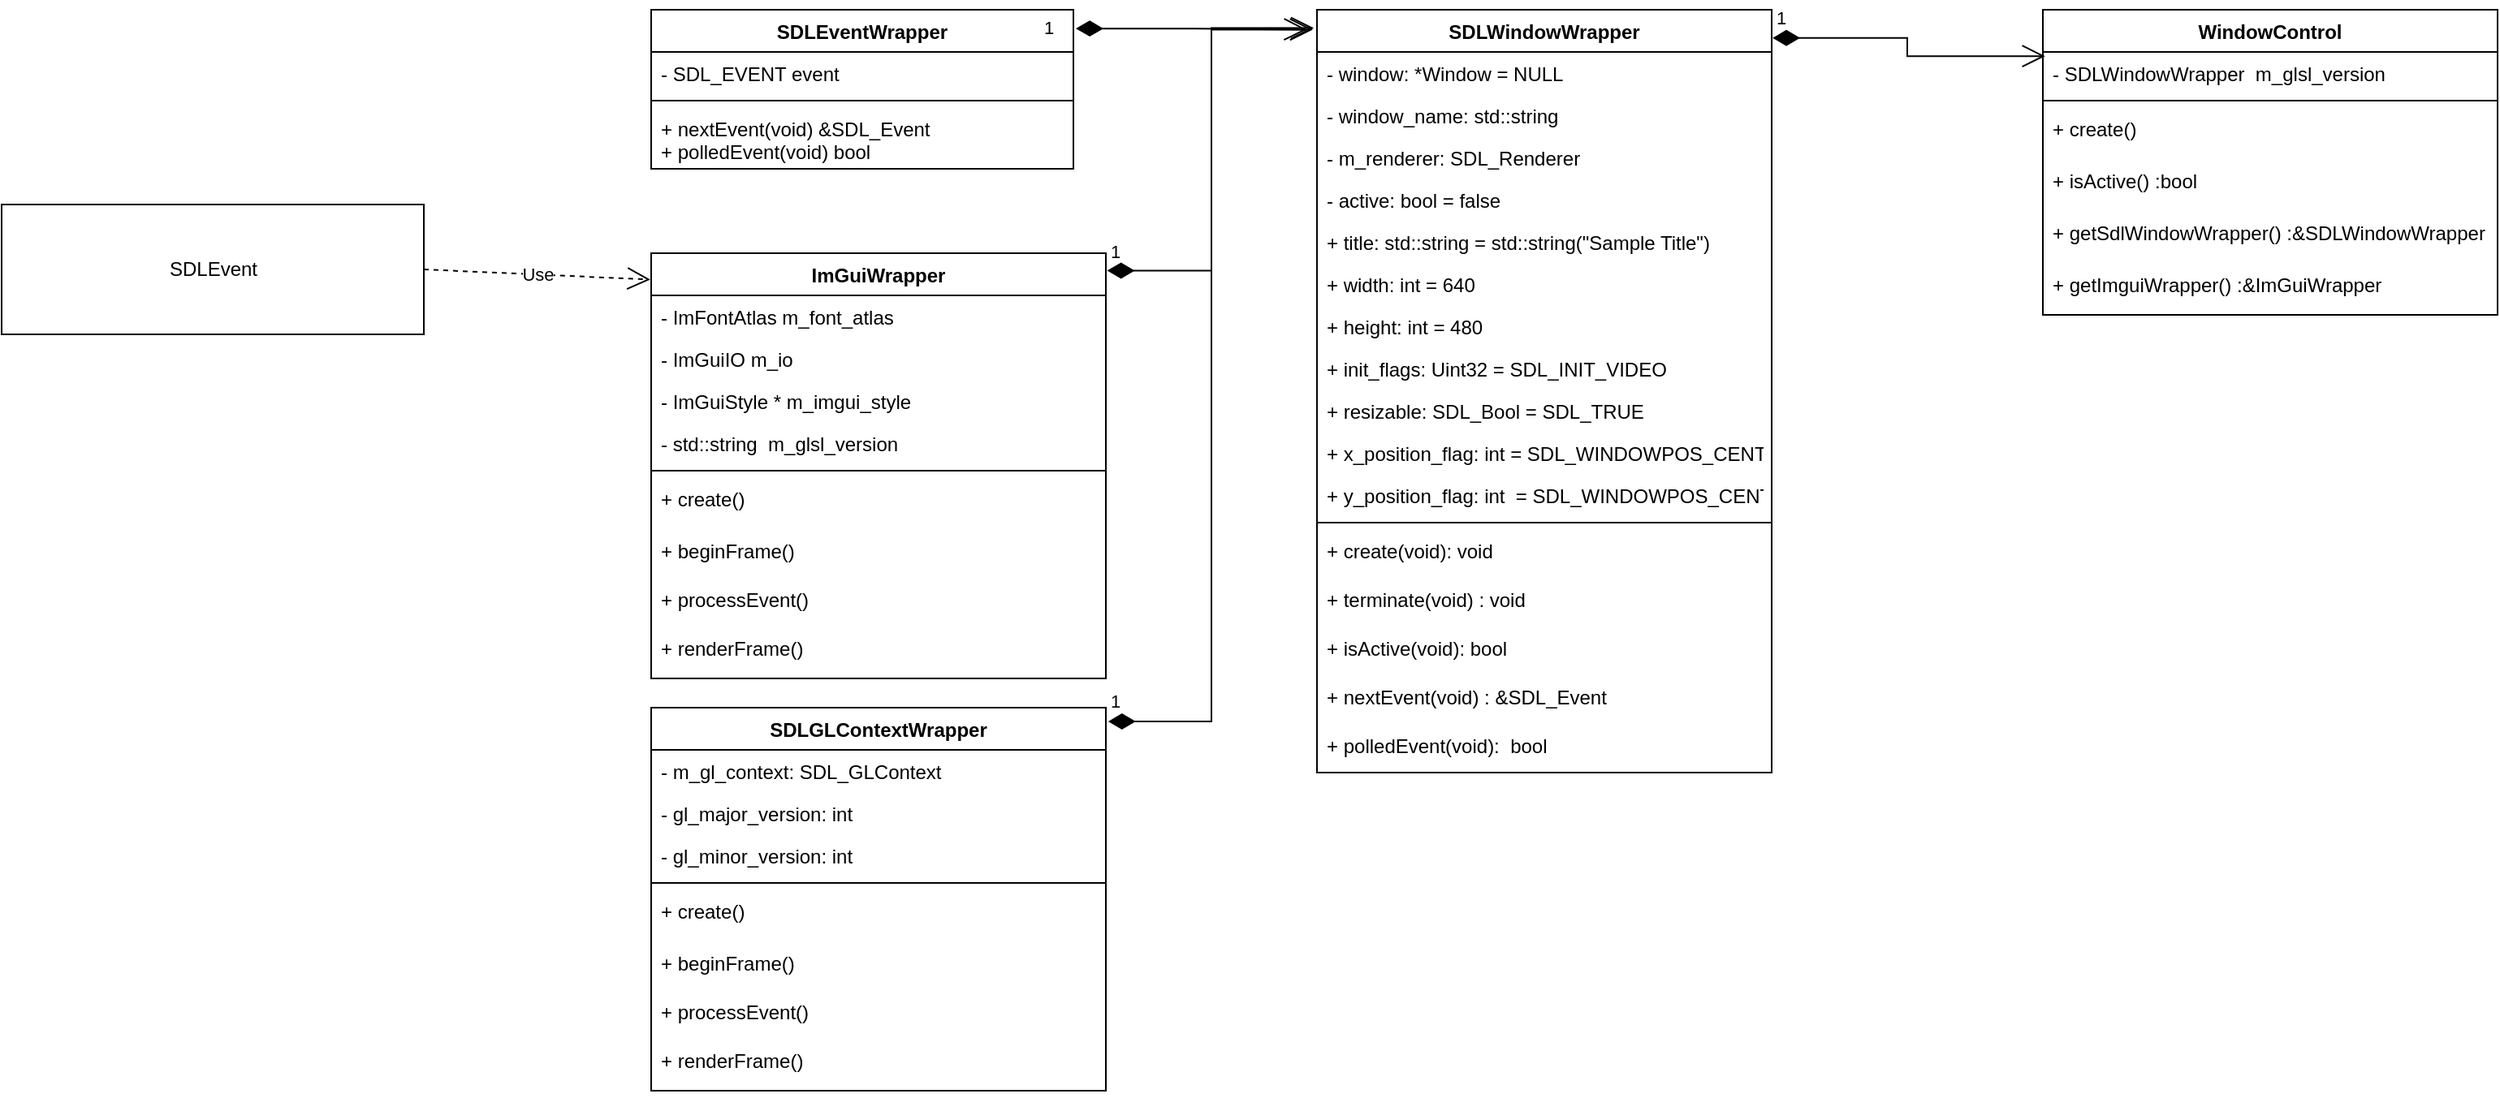 <mxfile version="19.0.3" type="device" pages="4"><diagram id="C5RBs43oDa-KdzZeNtuy" name="Class Diagram"><mxGraphModel dx="1475" dy="1297" grid="1" gridSize="10" guides="1" tooltips="1" connect="1" arrows="1" fold="1" page="1" pageScale="1" pageWidth="827" pageHeight="1169" math="0" shadow="0"><root><mxCell id="WIyWlLk6GJQsqaUBKTNV-0"/><mxCell id="WIyWlLk6GJQsqaUBKTNV-1" parent="WIyWlLk6GJQsqaUBKTNV-0"/><mxCell id="edmjIT74_DLFkPRb4Q4E-1" value="SDLWindowWrapper" style="swimlane;fontStyle=1;align=center;verticalAlign=top;childLayout=stackLayout;horizontal=1;startSize=26;horizontalStack=0;resizeParent=1;resizeParentMax=0;resizeLast=0;collapsible=1;marginBottom=0;" parent="WIyWlLk6GJQsqaUBKTNV-1" vertex="1"><mxGeometry x="100" y="100" width="280" height="470" as="geometry"/></mxCell><mxCell id="edmjIT74_DLFkPRb4Q4E-2" value="- window: *Window = NULL" style="text;strokeColor=none;fillColor=none;align=left;verticalAlign=top;spacingLeft=4;spacingRight=4;overflow=hidden;rotatable=0;points=[[0,0.5],[1,0.5]];portConstraint=eastwest;" parent="edmjIT74_DLFkPRb4Q4E-1" vertex="1"><mxGeometry y="26" width="280" height="26" as="geometry"/></mxCell><mxCell id="ybVhNU4MIN38F-dM3209-47" value="- window_name: std::string" style="text;strokeColor=none;fillColor=none;align=left;verticalAlign=top;spacingLeft=4;spacingRight=4;overflow=hidden;rotatable=0;points=[[0,0.5],[1,0.5]];portConstraint=eastwest;" parent="edmjIT74_DLFkPRb4Q4E-1" vertex="1"><mxGeometry y="52" width="280" height="26" as="geometry"/></mxCell><mxCell id="ybVhNU4MIN38F-dM3209-21" value="- m_renderer: SDL_Renderer" style="text;strokeColor=none;fillColor=none;align=left;verticalAlign=top;spacingLeft=4;spacingRight=4;overflow=hidden;rotatable=0;points=[[0,0.5],[1,0.5]];portConstraint=eastwest;" parent="edmjIT74_DLFkPRb4Q4E-1" vertex="1"><mxGeometry y="78" width="280" height="26" as="geometry"/></mxCell><mxCell id="Bi_TGOVg2klm4Qu9IUka-0" value="- active: bool = false" style="text;strokeColor=none;fillColor=none;align=left;verticalAlign=top;spacingLeft=4;spacingRight=4;overflow=hidden;rotatable=0;points=[[0,0.5],[1,0.5]];portConstraint=eastwest;" parent="edmjIT74_DLFkPRb4Q4E-1" vertex="1"><mxGeometry y="104" width="280" height="26" as="geometry"/></mxCell><mxCell id="edmjIT74_DLFkPRb4Q4E-10" value="+ title: std::string = std::string(&quot;Sample Title&quot;)" style="text;strokeColor=none;fillColor=none;align=left;verticalAlign=top;spacingLeft=4;spacingRight=4;overflow=hidden;rotatable=0;points=[[0,0.5],[1,0.5]];portConstraint=eastwest;" parent="edmjIT74_DLFkPRb4Q4E-1" vertex="1"><mxGeometry y="130" width="280" height="26" as="geometry"/></mxCell><mxCell id="edmjIT74_DLFkPRb4Q4E-7" value="+ width: int = 640" style="text;strokeColor=none;fillColor=none;align=left;verticalAlign=top;spacingLeft=4;spacingRight=4;overflow=hidden;rotatable=0;points=[[0,0.5],[1,0.5]];portConstraint=eastwest;" parent="edmjIT74_DLFkPRb4Q4E-1" vertex="1"><mxGeometry y="156" width="280" height="26" as="geometry"/></mxCell><mxCell id="edmjIT74_DLFkPRb4Q4E-8" value="+ height: int = 480" style="text;strokeColor=none;fillColor=none;align=left;verticalAlign=top;spacingLeft=4;spacingRight=4;overflow=hidden;rotatable=0;points=[[0,0.5],[1,0.5]];portConstraint=eastwest;" parent="edmjIT74_DLFkPRb4Q4E-1" vertex="1"><mxGeometry y="182" width="280" height="26" as="geometry"/></mxCell><mxCell id="edmjIT74_DLFkPRb4Q4E-12" value="+ init_flags: Uint32 = SDL_INIT_VIDEO " style="text;strokeColor=none;fillColor=none;align=left;verticalAlign=top;spacingLeft=4;spacingRight=4;overflow=hidden;rotatable=0;points=[[0,0.5],[1,0.5]];portConstraint=eastwest;" parent="edmjIT74_DLFkPRb4Q4E-1" vertex="1"><mxGeometry y="208" width="280" height="26" as="geometry"/></mxCell><mxCell id="edmjIT74_DLFkPRb4Q4E-11" value="+ resizable: SDL_Bool = SDL_TRUE" style="text;strokeColor=none;fillColor=none;align=left;verticalAlign=top;spacingLeft=4;spacingRight=4;overflow=hidden;rotatable=0;points=[[0,0.5],[1,0.5]];portConstraint=eastwest;" parent="edmjIT74_DLFkPRb4Q4E-1" vertex="1"><mxGeometry y="234" width="280" height="26" as="geometry"/></mxCell><mxCell id="edmjIT74_DLFkPRb4Q4E-13" value="+ x_position_flag: int = SDL_WINDOWPOS_CENTERED" style="text;strokeColor=none;fillColor=none;align=left;verticalAlign=top;spacingLeft=4;spacingRight=4;overflow=hidden;rotatable=0;points=[[0,0.5],[1,0.5]];portConstraint=eastwest;" parent="edmjIT74_DLFkPRb4Q4E-1" vertex="1"><mxGeometry y="260" width="280" height="26" as="geometry"/></mxCell><mxCell id="edmjIT74_DLFkPRb4Q4E-14" value="+ y_position_flag: int  = SDL_WINDOWPOS_CENTERED" style="text;strokeColor=none;fillColor=none;align=left;verticalAlign=top;spacingLeft=4;spacingRight=4;overflow=hidden;rotatable=0;points=[[0,0.5],[1,0.5]];portConstraint=eastwest;" parent="edmjIT74_DLFkPRb4Q4E-1" vertex="1"><mxGeometry y="286" width="280" height="26" as="geometry"/></mxCell><mxCell id="edmjIT74_DLFkPRb4Q4E-3" value="" style="line;strokeWidth=1;fillColor=none;align=left;verticalAlign=middle;spacingTop=-1;spacingLeft=3;spacingRight=3;rotatable=0;labelPosition=right;points=[];portConstraint=eastwest;" parent="edmjIT74_DLFkPRb4Q4E-1" vertex="1"><mxGeometry y="312" width="280" height="8" as="geometry"/></mxCell><mxCell id="edmjIT74_DLFkPRb4Q4E-4" value="+ create(void): void&#10;" style="text;strokeColor=none;fillColor=none;align=left;verticalAlign=top;spacingLeft=4;spacingRight=4;overflow=hidden;rotatable=0;points=[[0,0.5],[1,0.5]];portConstraint=eastwest;" parent="edmjIT74_DLFkPRb4Q4E-1" vertex="1"><mxGeometry y="320" width="280" height="30" as="geometry"/></mxCell><mxCell id="ybVhNU4MIN38F-dM3209-28" value="+ terminate(void) : void&#10;" style="text;strokeColor=none;fillColor=none;align=left;verticalAlign=top;spacingLeft=4;spacingRight=4;overflow=hidden;rotatable=0;points=[[0,0.5],[1,0.5]];portConstraint=eastwest;" parent="edmjIT74_DLFkPRb4Q4E-1" vertex="1"><mxGeometry y="350" width="280" height="30" as="geometry"/></mxCell><mxCell id="ybVhNU4MIN38F-dM3209-29" value="+ isActive(void): bool&#10;" style="text;strokeColor=none;fillColor=none;align=left;verticalAlign=top;spacingLeft=4;spacingRight=4;overflow=hidden;rotatable=0;points=[[0,0.5],[1,0.5]];portConstraint=eastwest;" parent="edmjIT74_DLFkPRb4Q4E-1" vertex="1"><mxGeometry y="380" width="280" height="30" as="geometry"/></mxCell><mxCell id="ybVhNU4MIN38F-dM3209-30" value="+ nextEvent(void) : &amp;SDL_Event&#10;" style="text;strokeColor=none;fillColor=none;align=left;verticalAlign=top;spacingLeft=4;spacingRight=4;overflow=hidden;rotatable=0;points=[[0,0.5],[1,0.5]];portConstraint=eastwest;" parent="edmjIT74_DLFkPRb4Q4E-1" vertex="1"><mxGeometry y="410" width="280" height="30" as="geometry"/></mxCell><mxCell id="ybVhNU4MIN38F-dM3209-31" value="+ polledEvent(void):  bool&#10;" style="text;strokeColor=none;fillColor=none;align=left;verticalAlign=top;spacingLeft=4;spacingRight=4;overflow=hidden;rotatable=0;points=[[0,0.5],[1,0.5]];portConstraint=eastwest;" parent="edmjIT74_DLFkPRb4Q4E-1" vertex="1"><mxGeometry y="440" width="280" height="30" as="geometry"/></mxCell><mxCell id="Bi_TGOVg2klm4Qu9IUka-2" value="SDLEventWrapper" style="swimlane;fontStyle=1;align=center;verticalAlign=top;childLayout=stackLayout;horizontal=1;startSize=26;horizontalStack=0;resizeParent=1;resizeParentMax=0;resizeLast=0;collapsible=1;marginBottom=0;" parent="WIyWlLk6GJQsqaUBKTNV-1" vertex="1"><mxGeometry x="-310" y="100" width="260" height="98" as="geometry"/></mxCell><mxCell id="Bi_TGOVg2klm4Qu9IUka-7" value="- SDL_EVENT event" style="text;strokeColor=none;fillColor=none;align=left;verticalAlign=top;spacingLeft=4;spacingRight=4;overflow=hidden;rotatable=0;points=[[0,0.5],[1,0.5]];portConstraint=eastwest;" parent="Bi_TGOVg2klm4Qu9IUka-2" vertex="1"><mxGeometry y="26" width="260" height="26" as="geometry"/></mxCell><mxCell id="Bi_TGOVg2klm4Qu9IUka-12" value="" style="line;strokeWidth=1;fillColor=none;align=left;verticalAlign=middle;spacingTop=-1;spacingLeft=3;spacingRight=3;rotatable=0;labelPosition=right;points=[];portConstraint=eastwest;" parent="Bi_TGOVg2klm4Qu9IUka-2" vertex="1"><mxGeometry y="52" width="260" height="8" as="geometry"/></mxCell><mxCell id="Bi_TGOVg2klm4Qu9IUka-13" value="+ nextEvent(void) &amp;SDL_Event&#10;+ polledEvent(void) bool" style="text;strokeColor=none;fillColor=none;align=left;verticalAlign=top;spacingLeft=4;spacingRight=4;overflow=hidden;rotatable=0;points=[[0,0.5],[1,0.5]];portConstraint=eastwest;" parent="Bi_TGOVg2klm4Qu9IUka-2" vertex="1"><mxGeometry y="60" width="260" height="38" as="geometry"/></mxCell><mxCell id="ybVhNU4MIN38F-dM3209-6" value="ImGuiWrapper" style="swimlane;fontStyle=1;align=center;verticalAlign=top;childLayout=stackLayout;horizontal=1;startSize=26;horizontalStack=0;resizeParent=1;resizeParentMax=0;resizeLast=0;collapsible=1;marginBottom=0;" parent="WIyWlLk6GJQsqaUBKTNV-1" vertex="1"><mxGeometry x="-310" y="250" width="280" height="262" as="geometry"><mxRectangle x="567" y="280" width="110" height="26" as="alternateBounds"/></mxGeometry></mxCell><mxCell id="ybVhNU4MIN38F-dM3209-7" value="- ImFontAtlas m_font_atlas" style="text;strokeColor=none;fillColor=none;align=left;verticalAlign=top;spacingLeft=4;spacingRight=4;overflow=hidden;rotatable=0;points=[[0,0.5],[1,0.5]];portConstraint=eastwest;" parent="ybVhNU4MIN38F-dM3209-6" vertex="1"><mxGeometry y="26" width="280" height="26" as="geometry"/></mxCell><mxCell id="ybVhNU4MIN38F-dM3209-17" value="- ImGuiIO m_io" style="text;strokeColor=none;fillColor=none;align=left;verticalAlign=top;spacingLeft=4;spacingRight=4;overflow=hidden;rotatable=0;points=[[0,0.5],[1,0.5]];portConstraint=eastwest;" parent="ybVhNU4MIN38F-dM3209-6" vertex="1"><mxGeometry y="52" width="280" height="26" as="geometry"/></mxCell><mxCell id="ybVhNU4MIN38F-dM3209-18" value="- ImGuiStyle * m_imgui_style" style="text;strokeColor=none;fillColor=none;align=left;verticalAlign=top;spacingLeft=4;spacingRight=4;overflow=hidden;rotatable=0;points=[[0,0.5],[1,0.5]];portConstraint=eastwest;" parent="ybVhNU4MIN38F-dM3209-6" vertex="1"><mxGeometry y="78" width="280" height="26" as="geometry"/></mxCell><mxCell id="ybVhNU4MIN38F-dM3209-19" value="- std::string  m_glsl_version" style="text;strokeColor=none;fillColor=none;align=left;verticalAlign=top;spacingLeft=4;spacingRight=4;overflow=hidden;rotatable=0;points=[[0,0.5],[1,0.5]];portConstraint=eastwest;" parent="ybVhNU4MIN38F-dM3209-6" vertex="1"><mxGeometry y="104" width="280" height="26" as="geometry"/></mxCell><mxCell id="ybVhNU4MIN38F-dM3209-8" value="" style="line;strokeWidth=1;fillColor=none;align=left;verticalAlign=middle;spacingTop=-1;spacingLeft=3;spacingRight=3;rotatable=0;labelPosition=right;points=[];portConstraint=eastwest;" parent="ybVhNU4MIN38F-dM3209-6" vertex="1"><mxGeometry y="130" width="280" height="8" as="geometry"/></mxCell><mxCell id="ybVhNU4MIN38F-dM3209-9" value="+ create()" style="text;strokeColor=none;fillColor=none;align=left;verticalAlign=top;spacingLeft=4;spacingRight=4;overflow=hidden;rotatable=0;points=[[0,0.5],[1,0.5]];portConstraint=eastwest;" parent="ybVhNU4MIN38F-dM3209-6" vertex="1"><mxGeometry y="138" width="280" height="32" as="geometry"/></mxCell><mxCell id="ybVhNU4MIN38F-dM3209-26" value="+ beginFrame()" style="text;strokeColor=none;fillColor=none;align=left;verticalAlign=top;spacingLeft=4;spacingRight=4;overflow=hidden;rotatable=0;points=[[0,0.5],[1,0.5]];portConstraint=eastwest;" parent="ybVhNU4MIN38F-dM3209-6" vertex="1"><mxGeometry y="170" width="280" height="30" as="geometry"/></mxCell><mxCell id="ybVhNU4MIN38F-dM3209-33" value="+ processEvent()" style="text;strokeColor=none;fillColor=none;align=left;verticalAlign=top;spacingLeft=4;spacingRight=4;overflow=hidden;rotatable=0;points=[[0,0.5],[1,0.5]];portConstraint=eastwest;" parent="ybVhNU4MIN38F-dM3209-6" vertex="1"><mxGeometry y="200" width="280" height="30" as="geometry"/></mxCell><mxCell id="ybVhNU4MIN38F-dM3209-27" value="+ renderFrame()" style="text;strokeColor=none;fillColor=none;align=left;verticalAlign=top;spacingLeft=4;spacingRight=4;overflow=hidden;rotatable=0;points=[[0,0.5],[1,0.5]];portConstraint=eastwest;" parent="ybVhNU4MIN38F-dM3209-6" vertex="1"><mxGeometry y="230" width="280" height="32" as="geometry"/></mxCell><mxCell id="ybVhNU4MIN38F-dM3209-13" value="1" style="endArrow=open;html=1;endSize=12;startArrow=diamondThin;startSize=14;startFill=1;edgeStyle=orthogonalEdgeStyle;align=left;verticalAlign=bottom;rounded=0;entryX=-0.022;entryY=0.026;entryDx=0;entryDy=0;entryPerimeter=0;exitX=1.006;exitY=0.118;exitDx=0;exitDy=0;exitPerimeter=0;" parent="WIyWlLk6GJQsqaUBKTNV-1" source="Bi_TGOVg2klm4Qu9IUka-2" target="edmjIT74_DLFkPRb4Q4E-1" edge="1"><mxGeometry x="-1" y="-23" relative="1" as="geometry"><mxPoint x="-30" y="170" as="sourcePoint"/><mxPoint x="350" y="112" as="targetPoint"/><mxPoint x="-22" y="-15" as="offset"/></mxGeometry></mxCell><mxCell id="ybVhNU4MIN38F-dM3209-35" value="SDLGLContextWrapper" style="swimlane;fontStyle=1;align=center;verticalAlign=top;childLayout=stackLayout;horizontal=1;startSize=26;horizontalStack=0;resizeParent=1;resizeParentMax=0;resizeLast=0;collapsible=1;marginBottom=0;" parent="WIyWlLk6GJQsqaUBKTNV-1" vertex="1"><mxGeometry x="-310" y="530" width="280" height="236" as="geometry"><mxRectangle x="567" y="280" width="110" height="26" as="alternateBounds"/></mxGeometry></mxCell><mxCell id="ybVhNU4MIN38F-dM3209-20" value="- m_gl_context: SDL_GLContext" style="text;strokeColor=none;fillColor=none;align=left;verticalAlign=top;spacingLeft=4;spacingRight=4;overflow=hidden;rotatable=0;points=[[0,0.5],[1,0.5]];portConstraint=eastwest;" parent="ybVhNU4MIN38F-dM3209-35" vertex="1"><mxGeometry y="26" width="280" height="26" as="geometry"/></mxCell><mxCell id="ybVhNU4MIN38F-dM3209-36" value="- gl_major_version: int" style="text;strokeColor=none;fillColor=none;align=left;verticalAlign=top;spacingLeft=4;spacingRight=4;overflow=hidden;rotatable=0;points=[[0,0.5],[1,0.5]];portConstraint=eastwest;" parent="ybVhNU4MIN38F-dM3209-35" vertex="1"><mxGeometry y="52" width="280" height="26" as="geometry"/></mxCell><mxCell id="ybVhNU4MIN38F-dM3209-45" value="- gl_minor_version: int" style="text;strokeColor=none;fillColor=none;align=left;verticalAlign=top;spacingLeft=4;spacingRight=4;overflow=hidden;rotatable=0;points=[[0,0.5],[1,0.5]];portConstraint=eastwest;" parent="ybVhNU4MIN38F-dM3209-35" vertex="1"><mxGeometry y="78" width="280" height="26" as="geometry"/></mxCell><mxCell id="ybVhNU4MIN38F-dM3209-40" value="" style="line;strokeWidth=1;fillColor=none;align=left;verticalAlign=middle;spacingTop=-1;spacingLeft=3;spacingRight=3;rotatable=0;labelPosition=right;points=[];portConstraint=eastwest;" parent="ybVhNU4MIN38F-dM3209-35" vertex="1"><mxGeometry y="104" width="280" height="8" as="geometry"/></mxCell><mxCell id="ybVhNU4MIN38F-dM3209-41" value="+ create()" style="text;strokeColor=none;fillColor=none;align=left;verticalAlign=top;spacingLeft=4;spacingRight=4;overflow=hidden;rotatable=0;points=[[0,0.5],[1,0.5]];portConstraint=eastwest;" parent="ybVhNU4MIN38F-dM3209-35" vertex="1"><mxGeometry y="112" width="280" height="32" as="geometry"/></mxCell><mxCell id="ybVhNU4MIN38F-dM3209-42" value="+ beginFrame()" style="text;strokeColor=none;fillColor=none;align=left;verticalAlign=top;spacingLeft=4;spacingRight=4;overflow=hidden;rotatable=0;points=[[0,0.5],[1,0.5]];portConstraint=eastwest;" parent="ybVhNU4MIN38F-dM3209-35" vertex="1"><mxGeometry y="144" width="280" height="30" as="geometry"/></mxCell><mxCell id="ybVhNU4MIN38F-dM3209-43" value="+ processEvent()" style="text;strokeColor=none;fillColor=none;align=left;verticalAlign=top;spacingLeft=4;spacingRight=4;overflow=hidden;rotatable=0;points=[[0,0.5],[1,0.5]];portConstraint=eastwest;" parent="ybVhNU4MIN38F-dM3209-35" vertex="1"><mxGeometry y="174" width="280" height="30" as="geometry"/></mxCell><mxCell id="ybVhNU4MIN38F-dM3209-44" value="+ renderFrame()" style="text;strokeColor=none;fillColor=none;align=left;verticalAlign=top;spacingLeft=4;spacingRight=4;overflow=hidden;rotatable=0;points=[[0,0.5],[1,0.5]];portConstraint=eastwest;" parent="ybVhNU4MIN38F-dM3209-35" vertex="1"><mxGeometry y="204" width="280" height="32" as="geometry"/></mxCell><mxCell id="ybVhNU4MIN38F-dM3209-48" value="Use" style="endArrow=open;endSize=12;dashed=1;html=1;rounded=0;exitX=1;exitY=0.5;exitDx=0;exitDy=0;entryX=-0.002;entryY=0.062;entryDx=0;entryDy=0;entryPerimeter=0;" parent="WIyWlLk6GJQsqaUBKTNV-1" source="os6efDtrfSsGZjxLiD1--2" target="ybVhNU4MIN38F-dM3209-6" edge="1"><mxGeometry width="160" relative="1" as="geometry"><mxPoint x="30" y="420" as="sourcePoint"/><mxPoint x="190" y="420" as="targetPoint"/><Array as="points"/></mxGeometry></mxCell><mxCell id="ybVhNU4MIN38F-dM3209-49" value="WindowControl" style="swimlane;fontStyle=1;align=center;verticalAlign=top;childLayout=stackLayout;horizontal=1;startSize=26;horizontalStack=0;resizeParent=1;resizeParentMax=0;resizeLast=0;collapsible=1;marginBottom=0;" parent="WIyWlLk6GJQsqaUBKTNV-1" vertex="1"><mxGeometry x="547" y="100" width="280" height="188" as="geometry"><mxRectangle x="567" y="280" width="110" height="26" as="alternateBounds"/></mxGeometry></mxCell><mxCell id="ybVhNU4MIN38F-dM3209-53" value="- SDLWindowWrapper  m_glsl_version" style="text;strokeColor=none;fillColor=none;align=left;verticalAlign=top;spacingLeft=4;spacingRight=4;overflow=hidden;rotatable=0;points=[[0,0.5],[1,0.5]];portConstraint=eastwest;" parent="ybVhNU4MIN38F-dM3209-49" vertex="1"><mxGeometry y="26" width="280" height="26" as="geometry"/></mxCell><mxCell id="ybVhNU4MIN38F-dM3209-54" value="" style="line;strokeWidth=1;fillColor=none;align=left;verticalAlign=middle;spacingTop=-1;spacingLeft=3;spacingRight=3;rotatable=0;labelPosition=right;points=[];portConstraint=eastwest;" parent="ybVhNU4MIN38F-dM3209-49" vertex="1"><mxGeometry y="52" width="280" height="8" as="geometry"/></mxCell><mxCell id="ybVhNU4MIN38F-dM3209-55" value="+ create()" style="text;strokeColor=none;fillColor=none;align=left;verticalAlign=top;spacingLeft=4;spacingRight=4;overflow=hidden;rotatable=0;points=[[0,0.5],[1,0.5]];portConstraint=eastwest;" parent="ybVhNU4MIN38F-dM3209-49" vertex="1"><mxGeometry y="60" width="280" height="32" as="geometry"/></mxCell><mxCell id="ybVhNU4MIN38F-dM3209-62" value="+ isActive() :bool" style="text;strokeColor=none;fillColor=none;align=left;verticalAlign=top;spacingLeft=4;spacingRight=4;overflow=hidden;rotatable=0;points=[[0,0.5],[1,0.5]];portConstraint=eastwest;" parent="ybVhNU4MIN38F-dM3209-49" vertex="1"><mxGeometry y="92" width="280" height="32" as="geometry"/></mxCell><mxCell id="os6efDtrfSsGZjxLiD1--0" value="+ getSdlWindowWrapper() :&amp;SDLWindowWrapper" style="text;strokeColor=none;fillColor=none;align=left;verticalAlign=top;spacingLeft=4;spacingRight=4;overflow=hidden;rotatable=0;points=[[0,0.5],[1,0.5]];portConstraint=eastwest;" vertex="1" parent="ybVhNU4MIN38F-dM3209-49"><mxGeometry y="124" width="280" height="32" as="geometry"/></mxCell><mxCell id="os6efDtrfSsGZjxLiD1--1" value="+ getImguiWrapper() :&amp;ImGuiWrapper" style="text;strokeColor=none;fillColor=none;align=left;verticalAlign=top;spacingLeft=4;spacingRight=4;overflow=hidden;rotatable=0;points=[[0,0.5],[1,0.5]];portConstraint=eastwest;" vertex="1" parent="ybVhNU4MIN38F-dM3209-49"><mxGeometry y="156" width="280" height="32" as="geometry"/></mxCell><mxCell id="ybVhNU4MIN38F-dM3209-59" value="1" style="endArrow=open;html=1;endSize=12;startArrow=diamondThin;startSize=14;startFill=1;edgeStyle=orthogonalEdgeStyle;align=left;verticalAlign=bottom;rounded=0;entryX=0.005;entryY=0.152;entryDx=0;entryDy=0;entryPerimeter=0;exitX=1.002;exitY=0.037;exitDx=0;exitDy=0;exitPerimeter=0;" parent="WIyWlLk6GJQsqaUBKTNV-1" source="edmjIT74_DLFkPRb4Q4E-1" target="ybVhNU4MIN38F-dM3209-49" edge="1"><mxGeometry x="-1" y="3" relative="1" as="geometry"><mxPoint x="414" y="270" as="sourcePoint"/><mxPoint x="574" y="270" as="targetPoint"/></mxGeometry></mxCell><mxCell id="ybVhNU4MIN38F-dM3209-60" value="1" style="endArrow=open;html=1;endSize=12;startArrow=diamondThin;startSize=14;startFill=1;edgeStyle=orthogonalEdgeStyle;align=left;verticalAlign=bottom;rounded=0;exitX=1.005;exitY=0.036;exitDx=0;exitDy=0;exitPerimeter=0;entryX=-0.007;entryY=0.024;entryDx=0;entryDy=0;entryPerimeter=0;" parent="WIyWlLk6GJQsqaUBKTNV-1" source="ybVhNU4MIN38F-dM3209-35" target="edmjIT74_DLFkPRb4Q4E-1" edge="1"><mxGeometry x="-1" y="3" relative="1" as="geometry"><mxPoint x="360.56" y="127.39" as="sourcePoint"/><mxPoint x="40" y="360" as="targetPoint"/></mxGeometry></mxCell><mxCell id="ybVhNU4MIN38F-dM3209-61" value="1" style="endArrow=open;html=1;endSize=12;startArrow=diamondThin;startSize=14;startFill=1;edgeStyle=orthogonalEdgeStyle;align=left;verticalAlign=bottom;rounded=0;exitX=1.003;exitY=0.041;exitDx=0;exitDy=0;exitPerimeter=0;entryX=-0.009;entryY=0.026;entryDx=0;entryDy=0;entryPerimeter=0;" parent="WIyWlLk6GJQsqaUBKTNV-1" source="ybVhNU4MIN38F-dM3209-6" target="edmjIT74_DLFkPRb4Q4E-1" edge="1"><mxGeometry x="-1" y="3" relative="1" as="geometry"><mxPoint x="420" y="770" as="sourcePoint"/><mxPoint y="170" as="targetPoint"/></mxGeometry></mxCell><mxCell id="os6efDtrfSsGZjxLiD1--2" value="SDLEvent" style="html=1;" vertex="1" parent="WIyWlLk6GJQsqaUBKTNV-1"><mxGeometry x="-710" y="220" width="260" height="80" as="geometry"/></mxCell></root></mxGraphModel></diagram><diagram id="FGhhnsJ9nqo_YBa-k0KB" name="SDLWindowSubset"><mxGraphModel dx="561" dy="2293" grid="1" gridSize="10" guides="1" tooltips="1" connect="1" arrows="1" fold="1" page="1" pageScale="1" pageWidth="827" pageHeight="1169" math="0" shadow="0"><root><mxCell id="0"/><mxCell id="1" parent="0"/><mxCell id="j98Ct5VdAszV4kOZhAed-1" value="SDLWindowWrapper" style="swimlane;fontStyle=1;align=center;verticalAlign=top;childLayout=stackLayout;horizontal=1;startSize=26;horizontalStack=0;resizeParent=1;resizeParentMax=0;resizeLast=0;collapsible=1;marginBottom=0;" parent="1" vertex="1"><mxGeometry x="430" width="280" height="526" as="geometry"/></mxCell><mxCell id="j98Ct5VdAszV4kOZhAed-2" value="- window: *Window = NULL" style="text;strokeColor=none;fillColor=none;align=left;verticalAlign=top;spacingLeft=4;spacingRight=4;overflow=hidden;rotatable=0;points=[[0,0.5],[1,0.5]];portConstraint=eastwest;" parent="j98Ct5VdAszV4kOZhAed-1" vertex="1"><mxGeometry y="26" width="280" height="26" as="geometry"/></mxCell><mxCell id="j98Ct5VdAszV4kOZhAed-3" value="- window_name: std::string" style="text;strokeColor=none;fillColor=none;align=left;verticalAlign=top;spacingLeft=4;spacingRight=4;overflow=hidden;rotatable=0;points=[[0,0.5],[1,0.5]];portConstraint=eastwest;" parent="j98Ct5VdAszV4kOZhAed-1" vertex="1"><mxGeometry y="52" width="280" height="26" as="geometry"/></mxCell><mxCell id="j98Ct5VdAszV4kOZhAed-4" value="- m_renderer: SDL_Renderer" style="text;strokeColor=none;fillColor=none;align=left;verticalAlign=top;spacingLeft=4;spacingRight=4;overflow=hidden;rotatable=0;points=[[0,0.5],[1,0.5]];portConstraint=eastwest;" parent="j98Ct5VdAszV4kOZhAed-1" vertex="1"><mxGeometry y="78" width="280" height="26" as="geometry"/></mxCell><mxCell id="j98Ct5VdAszV4kOZhAed-5" value="- active: bool = false" style="text;strokeColor=none;fillColor=none;align=left;verticalAlign=top;spacingLeft=4;spacingRight=4;overflow=hidden;rotatable=0;points=[[0,0.5],[1,0.5]];portConstraint=eastwest;" parent="j98Ct5VdAszV4kOZhAed-1" vertex="1"><mxGeometry y="104" width="280" height="26" as="geometry"/></mxCell><mxCell id="j98Ct5VdAszV4kOZhAed-6" value="+ title: std::string = std::string(&quot;Sample Title&quot;)" style="text;strokeColor=none;fillColor=none;align=left;verticalAlign=top;spacingLeft=4;spacingRight=4;overflow=hidden;rotatable=0;points=[[0,0.5],[1,0.5]];portConstraint=eastwest;" parent="j98Ct5VdAszV4kOZhAed-1" vertex="1"><mxGeometry y="130" width="280" height="26" as="geometry"/></mxCell><mxCell id="j98Ct5VdAszV4kOZhAed-7" value="+ width: int = 640" style="text;strokeColor=none;fillColor=none;align=left;verticalAlign=top;spacingLeft=4;spacingRight=4;overflow=hidden;rotatable=0;points=[[0,0.5],[1,0.5]];portConstraint=eastwest;" parent="j98Ct5VdAszV4kOZhAed-1" vertex="1"><mxGeometry y="156" width="280" height="26" as="geometry"/></mxCell><mxCell id="j98Ct5VdAszV4kOZhAed-8" value="+ height: int = 480" style="text;strokeColor=none;fillColor=none;align=left;verticalAlign=top;spacingLeft=4;spacingRight=4;overflow=hidden;rotatable=0;points=[[0,0.5],[1,0.5]];portConstraint=eastwest;" parent="j98Ct5VdAszV4kOZhAed-1" vertex="1"><mxGeometry y="182" width="280" height="26" as="geometry"/></mxCell><mxCell id="j98Ct5VdAszV4kOZhAed-9" value="+ init_flags: Uint32 = SDL_INIT_VIDEO " style="text;strokeColor=none;fillColor=none;align=left;verticalAlign=top;spacingLeft=4;spacingRight=4;overflow=hidden;rotatable=0;points=[[0,0.5],[1,0.5]];portConstraint=eastwest;" parent="j98Ct5VdAszV4kOZhAed-1" vertex="1"><mxGeometry y="208" width="280" height="26" as="geometry"/></mxCell><mxCell id="j98Ct5VdAszV4kOZhAed-10" value="+ resizable: SDL_Bool = SDL_TRUE" style="text;strokeColor=none;fillColor=none;align=left;verticalAlign=top;spacingLeft=4;spacingRight=4;overflow=hidden;rotatable=0;points=[[0,0.5],[1,0.5]];portConstraint=eastwest;" parent="j98Ct5VdAszV4kOZhAed-1" vertex="1"><mxGeometry y="234" width="280" height="26" as="geometry"/></mxCell><mxCell id="j98Ct5VdAszV4kOZhAed-11" value="+ x_position_flag: int = SDL_WINDOWPOS_CENTERED" style="text;strokeColor=none;fillColor=none;align=left;verticalAlign=top;spacingLeft=4;spacingRight=4;overflow=hidden;rotatable=0;points=[[0,0.5],[1,0.5]];portConstraint=eastwest;" parent="j98Ct5VdAszV4kOZhAed-1" vertex="1"><mxGeometry y="260" width="280" height="26" as="geometry"/></mxCell><mxCell id="j98Ct5VdAszV4kOZhAed-12" value="+ y_position_flag: int  = SDL_WINDOWPOS_CENTERED" style="text;strokeColor=none;fillColor=none;align=left;verticalAlign=top;spacingLeft=4;spacingRight=4;overflow=hidden;rotatable=0;points=[[0,0.5],[1,0.5]];portConstraint=eastwest;" parent="j98Ct5VdAszV4kOZhAed-1" vertex="1"><mxGeometry y="286" width="280" height="26" as="geometry"/></mxCell><mxCell id="LzAemgYCLny32LdKyBmG-1" value="+ color: float[4]= float(0.5f, 0.5f, 0.5, 1.0f)" style="text;strokeColor=none;fillColor=none;align=left;verticalAlign=top;spacingLeft=4;spacingRight=4;overflow=hidden;rotatable=0;points=[[0,0.5],[1,0.5]];portConstraint=eastwest;" vertex="1" parent="j98Ct5VdAszV4kOZhAed-1"><mxGeometry y="312" width="280" height="26" as="geometry"/></mxCell><mxCell id="j98Ct5VdAszV4kOZhAed-13" value="" style="line;strokeWidth=1;fillColor=none;align=left;verticalAlign=middle;spacingTop=-1;spacingLeft=3;spacingRight=3;rotatable=0;labelPosition=right;points=[];portConstraint=eastwest;" parent="j98Ct5VdAszV4kOZhAed-1" vertex="1"><mxGeometry y="338" width="280" height="8" as="geometry"/></mxCell><mxCell id="j98Ct5VdAszV4kOZhAed-14" value="+ create(void): void&#10;" style="text;strokeColor=none;fillColor=none;align=left;verticalAlign=top;spacingLeft=4;spacingRight=4;overflow=hidden;rotatable=0;points=[[0,0.5],[1,0.5]];portConstraint=eastwest;" parent="j98Ct5VdAszV4kOZhAed-1" vertex="1"><mxGeometry y="346" width="280" height="30" as="geometry"/></mxCell><mxCell id="j98Ct5VdAszV4kOZhAed-15" value="+ terminate(void) : void&#10;" style="text;strokeColor=none;fillColor=none;align=left;verticalAlign=top;spacingLeft=4;spacingRight=4;overflow=hidden;rotatable=0;points=[[0,0.5],[1,0.5]];portConstraint=eastwest;" parent="j98Ct5VdAszV4kOZhAed-1" vertex="1"><mxGeometry y="376" width="280" height="30" as="geometry"/></mxCell><mxCell id="j98Ct5VdAszV4kOZhAed-16" value="+ isActive(void): bool&#10;" style="text;strokeColor=none;fillColor=none;align=left;verticalAlign=top;spacingLeft=4;spacingRight=4;overflow=hidden;rotatable=0;points=[[0,0.5],[1,0.5]];portConstraint=eastwest;" parent="j98Ct5VdAszV4kOZhAed-1" vertex="1"><mxGeometry y="406" width="280" height="30" as="geometry"/></mxCell><mxCell id="j98Ct5VdAszV4kOZhAed-17" value="+ nextEvent(void) : &amp;SDL_Event&#10;" style="text;strokeColor=none;fillColor=none;align=left;verticalAlign=top;spacingLeft=4;spacingRight=4;overflow=hidden;rotatable=0;points=[[0,0.5],[1,0.5]];portConstraint=eastwest;" parent="j98Ct5VdAszV4kOZhAed-1" vertex="1"><mxGeometry y="436" width="280" height="30" as="geometry"/></mxCell><mxCell id="j98Ct5VdAszV4kOZhAed-18" value="+ polledEvent(void):  bool&#10;" style="text;strokeColor=none;fillColor=none;align=left;verticalAlign=top;spacingLeft=4;spacingRight=4;overflow=hidden;rotatable=0;points=[[0,0.5],[1,0.5]];portConstraint=eastwest;" parent="j98Ct5VdAszV4kOZhAed-1" vertex="1"><mxGeometry y="466" width="280" height="30" as="geometry"/></mxCell><mxCell id="LzAemgYCLny32LdKyBmG-3" value="+ setColor(float r, float g, float b, float a):  void&#10;" style="text;strokeColor=none;fillColor=none;align=left;verticalAlign=top;spacingLeft=4;spacingRight=4;overflow=hidden;rotatable=0;points=[[0,0.5],[1,0.5]];portConstraint=eastwest;" vertex="1" parent="j98Ct5VdAszV4kOZhAed-1"><mxGeometry y="496" width="280" height="30" as="geometry"/></mxCell><mxCell id="j98Ct5VdAszV4kOZhAed-19" value="SDLEventWrapper" style="swimlane;fontStyle=1;align=center;verticalAlign=top;childLayout=stackLayout;horizontal=1;startSize=26;horizontalStack=0;resizeParent=1;resizeParentMax=0;resizeLast=0;collapsible=1;marginBottom=0;" parent="1" vertex="1"><mxGeometry x="50" width="260" height="98" as="geometry"/></mxCell><mxCell id="j98Ct5VdAszV4kOZhAed-20" value="- SDL_EVENT event" style="text;strokeColor=none;fillColor=none;align=left;verticalAlign=top;spacingLeft=4;spacingRight=4;overflow=hidden;rotatable=0;points=[[0,0.5],[1,0.5]];portConstraint=eastwest;" parent="j98Ct5VdAszV4kOZhAed-19" vertex="1"><mxGeometry y="26" width="260" height="26" as="geometry"/></mxCell><mxCell id="j98Ct5VdAszV4kOZhAed-21" value="" style="line;strokeWidth=1;fillColor=none;align=left;verticalAlign=middle;spacingTop=-1;spacingLeft=3;spacingRight=3;rotatable=0;labelPosition=right;points=[];portConstraint=eastwest;" parent="j98Ct5VdAszV4kOZhAed-19" vertex="1"><mxGeometry y="52" width="260" height="8" as="geometry"/></mxCell><mxCell id="j98Ct5VdAszV4kOZhAed-22" value="+ nextEvent(void) &amp;SDL_Event&#10;+ polledEvent(void) bool" style="text;strokeColor=none;fillColor=none;align=left;verticalAlign=top;spacingLeft=4;spacingRight=4;overflow=hidden;rotatable=0;points=[[0,0.5],[1,0.5]];portConstraint=eastwest;" parent="j98Ct5VdAszV4kOZhAed-19" vertex="1"><mxGeometry y="60" width="260" height="38" as="geometry"/></mxCell><mxCell id="j98Ct5VdAszV4kOZhAed-23" value="1" style="endArrow=open;html=1;endSize=12;startArrow=diamondThin;startSize=14;startFill=1;edgeStyle=orthogonalEdgeStyle;align=left;verticalAlign=bottom;rounded=0;entryX=-0.022;entryY=0.026;entryDx=0;entryDy=0;entryPerimeter=0;exitX=1.006;exitY=0.118;exitDx=0;exitDy=0;exitPerimeter=0;" parent="1" source="j98Ct5VdAszV4kOZhAed-19" target="j98Ct5VdAszV4kOZhAed-1" edge="1"><mxGeometry x="-1" y="-23" relative="1" as="geometry"><mxPoint x="330" y="70" as="sourcePoint"/><mxPoint x="710" y="12" as="targetPoint"/><mxPoint x="-22" y="-15" as="offset"/></mxGeometry></mxCell></root></mxGraphModel></diagram><diagram id="l9G-0kIIkM0QauBb59j2" name="GLContextWrapper Diagram"><mxGraphModel dx="1193" dy="733" grid="1" gridSize="10" guides="1" tooltips="1" connect="1" arrows="1" fold="1" page="1" pageScale="1" pageWidth="827" pageHeight="1169" math="0" shadow="0"><root><mxCell id="0"/><mxCell id="1" parent="0"/><mxCell id="x_uRKhdzzdjHWnh5UF7_-1" value="SDLWindowWrapper" style="swimlane;fontStyle=1;align=center;verticalAlign=top;childLayout=stackLayout;horizontal=1;startSize=26;horizontalStack=0;resizeParent=1;resizeParentMax=0;resizeLast=0;collapsible=1;marginBottom=0;" vertex="1" parent="1"><mxGeometry x="100" y="100" width="410" height="522" as="geometry"/></mxCell><mxCell id="x_uRKhdzzdjHWnh5UF7_-2" value="- window: *Window = NULL" style="text;strokeColor=none;fillColor=none;align=left;verticalAlign=top;spacingLeft=4;spacingRight=4;overflow=hidden;rotatable=0;points=[[0,0.5],[1,0.5]];portConstraint=eastwest;" vertex="1" parent="x_uRKhdzzdjHWnh5UF7_-1"><mxGeometry y="26" width="410" height="26" as="geometry"/></mxCell><mxCell id="x_uRKhdzzdjHWnh5UF7_-45" value="- sdl_gl_context_wrapper: SDLGLContextWrapper" style="text;strokeColor=none;fillColor=none;align=left;verticalAlign=top;spacingLeft=4;spacingRight=4;overflow=hidden;rotatable=0;points=[[0,0.5],[1,0.5]];portConstraint=eastwest;" vertex="1" parent="x_uRKhdzzdjHWnh5UF7_-1"><mxGeometry y="52" width="410" height="26" as="geometry"/></mxCell><mxCell id="x_uRKhdzzdjHWnh5UF7_-3" value="- window_name: std::string" style="text;strokeColor=none;fillColor=none;align=left;verticalAlign=top;spacingLeft=4;spacingRight=4;overflow=hidden;rotatable=0;points=[[0,0.5],[1,0.5]];portConstraint=eastwest;" vertex="1" parent="x_uRKhdzzdjHWnh5UF7_-1"><mxGeometry y="78" width="410" height="26" as="geometry"/></mxCell><mxCell id="x_uRKhdzzdjHWnh5UF7_-4" value="- m_renderer: SDL_Renderer" style="text;strokeColor=none;fillColor=none;align=left;verticalAlign=top;spacingLeft=4;spacingRight=4;overflow=hidden;rotatable=0;points=[[0,0.5],[1,0.5]];portConstraint=eastwest;" vertex="1" parent="x_uRKhdzzdjHWnh5UF7_-1"><mxGeometry y="104" width="410" height="26" as="geometry"/></mxCell><mxCell id="x_uRKhdzzdjHWnh5UF7_-5" value="- active: bool = false" style="text;strokeColor=none;fillColor=none;align=left;verticalAlign=top;spacingLeft=4;spacingRight=4;overflow=hidden;rotatable=0;points=[[0,0.5],[1,0.5]];portConstraint=eastwest;" vertex="1" parent="x_uRKhdzzdjHWnh5UF7_-1"><mxGeometry y="130" width="410" height="26" as="geometry"/></mxCell><mxCell id="x_uRKhdzzdjHWnh5UF7_-6" value="+ title: std::string = std::string(&quot;Sample Title&quot;)" style="text;strokeColor=none;fillColor=none;align=left;verticalAlign=top;spacingLeft=4;spacingRight=4;overflow=hidden;rotatable=0;points=[[0,0.5],[1,0.5]];portConstraint=eastwest;" vertex="1" parent="x_uRKhdzzdjHWnh5UF7_-1"><mxGeometry y="156" width="410" height="26" as="geometry"/></mxCell><mxCell id="x_uRKhdzzdjHWnh5UF7_-7" value="+ width: int = 640" style="text;strokeColor=none;fillColor=none;align=left;verticalAlign=top;spacingLeft=4;spacingRight=4;overflow=hidden;rotatable=0;points=[[0,0.5],[1,0.5]];portConstraint=eastwest;" vertex="1" parent="x_uRKhdzzdjHWnh5UF7_-1"><mxGeometry y="182" width="410" height="26" as="geometry"/></mxCell><mxCell id="x_uRKhdzzdjHWnh5UF7_-8" value="+ height: int = 480" style="text;strokeColor=none;fillColor=none;align=left;verticalAlign=top;spacingLeft=4;spacingRight=4;overflow=hidden;rotatable=0;points=[[0,0.5],[1,0.5]];portConstraint=eastwest;" vertex="1" parent="x_uRKhdzzdjHWnh5UF7_-1"><mxGeometry y="208" width="410" height="26" as="geometry"/></mxCell><mxCell id="x_uRKhdzzdjHWnh5UF7_-9" value="+ init_flags: Uint32 = SDL_INIT_VIDEO " style="text;strokeColor=none;fillColor=none;align=left;verticalAlign=top;spacingLeft=4;spacingRight=4;overflow=hidden;rotatable=0;points=[[0,0.5],[1,0.5]];portConstraint=eastwest;" vertex="1" parent="x_uRKhdzzdjHWnh5UF7_-1"><mxGeometry y="234" width="410" height="26" as="geometry"/></mxCell><mxCell id="x_uRKhdzzdjHWnh5UF7_-10" value="+ resizable: SDL_Bool = SDL_TRUE" style="text;strokeColor=none;fillColor=none;align=left;verticalAlign=top;spacingLeft=4;spacingRight=4;overflow=hidden;rotatable=0;points=[[0,0.5],[1,0.5]];portConstraint=eastwest;" vertex="1" parent="x_uRKhdzzdjHWnh5UF7_-1"><mxGeometry y="260" width="410" height="26" as="geometry"/></mxCell><mxCell id="x_uRKhdzzdjHWnh5UF7_-11" value="+ x_position_flag: int = SDL_WINDOWPOS_CENTERED" style="text;strokeColor=none;fillColor=none;align=left;verticalAlign=top;spacingLeft=4;spacingRight=4;overflow=hidden;rotatable=0;points=[[0,0.5],[1,0.5]];portConstraint=eastwest;" vertex="1" parent="x_uRKhdzzdjHWnh5UF7_-1"><mxGeometry y="286" width="410" height="26" as="geometry"/></mxCell><mxCell id="x_uRKhdzzdjHWnh5UF7_-12" value="+ y_position_flag: int  = SDL_WINDOWPOS_CENTERED" style="text;strokeColor=none;fillColor=none;align=left;verticalAlign=top;spacingLeft=4;spacingRight=4;overflow=hidden;rotatable=0;points=[[0,0.5],[1,0.5]];portConstraint=eastwest;" vertex="1" parent="x_uRKhdzzdjHWnh5UF7_-1"><mxGeometry y="312" width="410" height="26" as="geometry"/></mxCell><mxCell id="XsSWVSZsdEQP1qtmnkZL-1" value="+ other_flags: int  =  SDL_WINDOW_OPENGL | SDL_WINDOW_SHOWN" style="text;strokeColor=none;fillColor=none;align=left;verticalAlign=top;spacingLeft=4;spacingRight=4;overflow=hidden;rotatable=0;points=[[0,0.5],[1,0.5]];portConstraint=eastwest;" vertex="1" parent="x_uRKhdzzdjHWnh5UF7_-1"><mxGeometry y="338" width="410" height="26" as="geometry"/></mxCell><mxCell id="x_uRKhdzzdjHWnh5UF7_-13" value="" style="line;strokeWidth=1;fillColor=none;align=left;verticalAlign=middle;spacingTop=-1;spacingLeft=3;spacingRight=3;rotatable=0;labelPosition=right;points=[];portConstraint=eastwest;" vertex="1" parent="x_uRKhdzzdjHWnh5UF7_-1"><mxGeometry y="364" width="410" height="8" as="geometry"/></mxCell><mxCell id="x_uRKhdzzdjHWnh5UF7_-14" value="+ create(void): void&#10;" style="text;strokeColor=none;fillColor=none;align=left;verticalAlign=top;spacingLeft=4;spacingRight=4;overflow=hidden;rotatable=0;points=[[0,0.5],[1,0.5]];portConstraint=eastwest;" vertex="1" parent="x_uRKhdzzdjHWnh5UF7_-1"><mxGeometry y="372" width="410" height="30" as="geometry"/></mxCell><mxCell id="x_uRKhdzzdjHWnh5UF7_-15" value="+ terminate(void) : void&#10;" style="text;strokeColor=none;fillColor=none;align=left;verticalAlign=top;spacingLeft=4;spacingRight=4;overflow=hidden;rotatable=0;points=[[0,0.5],[1,0.5]];portConstraint=eastwest;" vertex="1" parent="x_uRKhdzzdjHWnh5UF7_-1"><mxGeometry y="402" width="410" height="30" as="geometry"/></mxCell><mxCell id="x_uRKhdzzdjHWnh5UF7_-16" value="+ isActive(void): bool&#10;" style="text;strokeColor=none;fillColor=none;align=left;verticalAlign=top;spacingLeft=4;spacingRight=4;overflow=hidden;rotatable=0;points=[[0,0.5],[1,0.5]];portConstraint=eastwest;" vertex="1" parent="x_uRKhdzzdjHWnh5UF7_-1"><mxGeometry y="432" width="410" height="30" as="geometry"/></mxCell><mxCell id="x_uRKhdzzdjHWnh5UF7_-17" value="+ nextEvent(void) : &amp;SDL_Event&#10;" style="text;strokeColor=none;fillColor=none;align=left;verticalAlign=top;spacingLeft=4;spacingRight=4;overflow=hidden;rotatable=0;points=[[0,0.5],[1,0.5]];portConstraint=eastwest;" vertex="1" parent="x_uRKhdzzdjHWnh5UF7_-1"><mxGeometry y="462" width="410" height="30" as="geometry"/></mxCell><mxCell id="x_uRKhdzzdjHWnh5UF7_-18" value="+ polledEvent(void):  bool&#10;" style="text;strokeColor=none;fillColor=none;align=left;verticalAlign=top;spacingLeft=4;spacingRight=4;overflow=hidden;rotatable=0;points=[[0,0.5],[1,0.5]];portConstraint=eastwest;" vertex="1" parent="x_uRKhdzzdjHWnh5UF7_-1"><mxGeometry y="492" width="410" height="30" as="geometry"/></mxCell><mxCell id="x_uRKhdzzdjHWnh5UF7_-19" value="SDLEventWrapper" style="swimlane;fontStyle=1;align=center;verticalAlign=top;childLayout=stackLayout;horizontal=1;startSize=26;horizontalStack=0;resizeParent=1;resizeParentMax=0;resizeLast=0;collapsible=1;marginBottom=0;" vertex="1" parent="1"><mxGeometry x="-310" y="100" width="260" height="98" as="geometry"/></mxCell><mxCell id="x_uRKhdzzdjHWnh5UF7_-20" value="- SDL_EVENT event" style="text;strokeColor=none;fillColor=none;align=left;verticalAlign=top;spacingLeft=4;spacingRight=4;overflow=hidden;rotatable=0;points=[[0,0.5],[1,0.5]];portConstraint=eastwest;" vertex="1" parent="x_uRKhdzzdjHWnh5UF7_-19"><mxGeometry y="26" width="260" height="26" as="geometry"/></mxCell><mxCell id="x_uRKhdzzdjHWnh5UF7_-21" value="" style="line;strokeWidth=1;fillColor=none;align=left;verticalAlign=middle;spacingTop=-1;spacingLeft=3;spacingRight=3;rotatable=0;labelPosition=right;points=[];portConstraint=eastwest;" vertex="1" parent="x_uRKhdzzdjHWnh5UF7_-19"><mxGeometry y="52" width="260" height="8" as="geometry"/></mxCell><mxCell id="x_uRKhdzzdjHWnh5UF7_-22" value="+ nextEvent(void) &amp;SDL_Event&#10;+ polledEvent(void) bool" style="text;strokeColor=none;fillColor=none;align=left;verticalAlign=top;spacingLeft=4;spacingRight=4;overflow=hidden;rotatable=0;points=[[0,0.5],[1,0.5]];portConstraint=eastwest;" vertex="1" parent="x_uRKhdzzdjHWnh5UF7_-19"><mxGeometry y="60" width="260" height="38" as="geometry"/></mxCell><mxCell id="x_uRKhdzzdjHWnh5UF7_-33" value="1" style="endArrow=open;html=1;endSize=12;startArrow=diamondThin;startSize=14;startFill=1;edgeStyle=orthogonalEdgeStyle;align=left;verticalAlign=bottom;rounded=0;entryX=-0.022;entryY=0.026;entryDx=0;entryDy=0;entryPerimeter=0;exitX=1.006;exitY=0.118;exitDx=0;exitDy=0;exitPerimeter=0;" edge="1" parent="1" source="x_uRKhdzzdjHWnh5UF7_-19" target="x_uRKhdzzdjHWnh5UF7_-1"><mxGeometry x="-1" y="-23" relative="1" as="geometry"><mxPoint x="-30" y="170" as="sourcePoint"/><mxPoint x="350" y="112" as="targetPoint"/><mxPoint x="-22" y="-15" as="offset"/></mxGeometry></mxCell><mxCell id="x_uRKhdzzdjHWnh5UF7_-34" value="SDLGLContextWrapper" style="swimlane;fontStyle=1;align=center;verticalAlign=top;childLayout=stackLayout;horizontal=1;startSize=26;horizontalStack=0;resizeParent=1;resizeParentMax=0;resizeLast=0;collapsible=1;marginBottom=0;" vertex="1" parent="1"><mxGeometry x="-310" y="270" width="260" height="170" as="geometry"><mxRectangle x="567" y="280" width="110" height="26" as="alternateBounds"/></mxGeometry></mxCell><mxCell id="x_uRKhdzzdjHWnh5UF7_-35" value="- m_gl_context: SDL_GLContext" style="text;strokeColor=none;fillColor=none;align=left;verticalAlign=top;spacingLeft=4;spacingRight=4;overflow=hidden;rotatable=0;points=[[0,0.5],[1,0.5]];portConstraint=eastwest;" vertex="1" parent="x_uRKhdzzdjHWnh5UF7_-34"><mxGeometry y="26" width="260" height="26" as="geometry"/></mxCell><mxCell id="zuquZnhKrvxN5US11iuC-5" value="- m_renderer: * SDL_Renderer" style="text;strokeColor=none;fillColor=none;align=left;verticalAlign=top;spacingLeft=4;spacingRight=4;overflow=hidden;rotatable=0;points=[[0,0.5],[1,0.5]];portConstraint=eastwest;" vertex="1" parent="x_uRKhdzzdjHWnh5UF7_-34"><mxGeometry y="52" width="260" height="26" as="geometry"/></mxCell><mxCell id="x_uRKhdzzdjHWnh5UF7_-36" value="- gl_major_version: int" style="text;strokeColor=none;fillColor=none;align=left;verticalAlign=top;spacingLeft=4;spacingRight=4;overflow=hidden;rotatable=0;points=[[0,0.5],[1,0.5]];portConstraint=eastwest;" vertex="1" parent="x_uRKhdzzdjHWnh5UF7_-34"><mxGeometry y="78" width="260" height="26" as="geometry"/></mxCell><mxCell id="x_uRKhdzzdjHWnh5UF7_-37" value="- gl_minor_version: int" style="text;strokeColor=none;fillColor=none;align=left;verticalAlign=top;spacingLeft=4;spacingRight=4;overflow=hidden;rotatable=0;points=[[0,0.5],[1,0.5]];portConstraint=eastwest;" vertex="1" parent="x_uRKhdzzdjHWnh5UF7_-34"><mxGeometry y="104" width="260" height="26" as="geometry"/></mxCell><mxCell id="x_uRKhdzzdjHWnh5UF7_-38" value="" style="line;strokeWidth=1;fillColor=none;align=left;verticalAlign=middle;spacingTop=-1;spacingLeft=3;spacingRight=3;rotatable=0;labelPosition=right;points=[];portConstraint=eastwest;" vertex="1" parent="x_uRKhdzzdjHWnh5UF7_-34"><mxGeometry y="130" width="260" height="8" as="geometry"/></mxCell><mxCell id="x_uRKhdzzdjHWnh5UF7_-39" value="+ create()" style="text;strokeColor=none;fillColor=none;align=left;verticalAlign=top;spacingLeft=4;spacingRight=4;overflow=hidden;rotatable=0;points=[[0,0.5],[1,0.5]];portConstraint=eastwest;" vertex="1" parent="x_uRKhdzzdjHWnh5UF7_-34"><mxGeometry y="138" width="260" height="32" as="geometry"/></mxCell><mxCell id="x_uRKhdzzdjHWnh5UF7_-43" value="0..1" style="endArrow=open;html=1;endSize=12;startArrow=diamondThin;startSize=14;startFill=1;edgeStyle=orthogonalEdgeStyle;align=left;verticalAlign=bottom;rounded=0;exitX=0.996;exitY=0.038;exitDx=0;exitDy=0;exitPerimeter=0;entryX=-0.007;entryY=0.024;entryDx=0;entryDy=0;entryPerimeter=0;" edge="1" parent="1" source="x_uRKhdzzdjHWnh5UF7_-34" target="x_uRKhdzzdjHWnh5UF7_-1"><mxGeometry x="-1" y="-31" relative="1" as="geometry"><mxPoint x="360.56" y="127.39" as="sourcePoint"/><mxPoint x="40" y="360" as="targetPoint"/><mxPoint x="-29" y="-20" as="offset"/></mxGeometry></mxCell><mxCell id="zuquZnhKrvxN5US11iuC-1" value="SDL_Window" style="html=1;" vertex="1" parent="1"><mxGeometry x="-540" y="240" width="110" height="50" as="geometry"/></mxCell><mxCell id="zuquZnhKrvxN5US11iuC-2" value="Use" style="endArrow=open;endSize=12;dashed=1;html=1;rounded=0;entryX=1;entryY=0.5;entryDx=0;entryDy=0;exitX=-0.007;exitY=0.122;exitDx=0;exitDy=0;exitPerimeter=0;" edge="1" parent="1" source="x_uRKhdzzdjHWnh5UF7_-34" target="zuquZnhKrvxN5US11iuC-1"><mxGeometry width="160" relative="1" as="geometry"><mxPoint x="-380" y="340" as="sourcePoint"/><mxPoint x="-220" y="340" as="targetPoint"/></mxGeometry></mxCell><mxCell id="zuquZnhKrvxN5US11iuC-4" value="1" style="endArrow=open;html=1;endSize=12;startArrow=diamondThin;startSize=14;startFill=0;edgeStyle=orthogonalEdgeStyle;align=left;verticalAlign=bottom;rounded=0;exitX=1;exitY=0.25;exitDx=0;exitDy=0;entryX=0.003;entryY=0.026;entryDx=0;entryDy=0;entryPerimeter=0;" edge="1" parent="1" source="zuquZnhKrvxN5US11iuC-1" target="x_uRKhdzzdjHWnh5UF7_-1"><mxGeometry x="-1" y="3" relative="1" as="geometry"><mxPoint x="-230" y="220" as="sourcePoint"/><mxPoint x="-70" y="220" as="targetPoint"/><Array as="points"><mxPoint x="30" y="252"/><mxPoint x="30" y="113"/></Array></mxGeometry></mxCell></root></mxGraphModel></diagram><diagram id="86WVcW3lYXJ7h9-Ttmiu" name="Low Level Window Systems"><mxGraphModel dx="495" dy="2161" grid="1" gridSize="10" guides="1" tooltips="1" connect="1" arrows="1" fold="1" page="1" pageScale="1" pageWidth="827" pageHeight="1169" math="0" shadow="0"><root><mxCell id="0"/><mxCell id="1" parent="0"/><mxCell id="BoDZU529Rn-4d83wCyCi-14" value=":[MainObj]" style="html=1;" vertex="1" parent="1"><mxGeometry x="60" y="50" width="100" height="50" as="geometry"/></mxCell><mxCell id="BoDZU529Rn-4d83wCyCi-15" value=":SDLWindowWrapper" style="html=1;" vertex="1" parent="1"><mxGeometry x="400" y="50" width="120" height="50" as="geometry"/></mxCell><mxCell id="BoDZU529Rn-4d83wCyCi-16" value="1: create()&lt;br&gt;2:isActive()&lt;br&gt;3: polledEvent()&lt;br&gt;4: nextEvent()&lt;br&gt;5.terminate()&lt;br&gt;6:clear()&lt;br&gt;7:swap()" style="html=1;verticalAlign=bottom;endArrow=block;rounded=0;exitX=1;exitY=0.25;exitDx=0;exitDy=0;entryX=0;entryY=0.25;entryDx=0;entryDy=0;" edge="1" parent="1" source="BoDZU529Rn-4d83wCyCi-14" target="BoDZU529Rn-4d83wCyCi-15"><mxGeometry width="80" relative="1" as="geometry"><mxPoint x="290" y="210" as="sourcePoint"/><mxPoint x="370" y="210" as="targetPoint"/></mxGeometry></mxCell><mxCell id="BoDZU529Rn-4d83wCyCi-17" value=":SDLEventWrapper" style="html=1;" vertex="1" parent="1"><mxGeometry x="650" y="200" width="120" height="50" as="geometry"/></mxCell><mxCell id="BoDZU529Rn-4d83wCyCi-18" value=":SDLGLContextWrapper" style="html=1;" vertex="1" parent="1"><mxGeometry x="640" y="50" width="130" height="50" as="geometry"/></mxCell><mxCell id="BoDZU529Rn-4d83wCyCi-23" value="1.a create()" style="html=1;verticalAlign=bottom;endArrow=block;rounded=0;exitX=1;exitY=0.25;exitDx=0;exitDy=0;entryX=0;entryY=0.25;entryDx=0;entryDy=0;" edge="1" parent="1" source="BoDZU529Rn-4d83wCyCi-15" target="BoDZU529Rn-4d83wCyCi-18"><mxGeometry width="80" relative="1" as="geometry"><mxPoint x="600" y="110" as="sourcePoint"/><mxPoint x="680" y="110" as="targetPoint"/></mxGeometry></mxCell><mxCell id="BoDZU529Rn-4d83wCyCi-24" value="3.a: polledEvent()&lt;br&gt;4.a: nextEvent()" style="html=1;verticalAlign=bottom;endArrow=block;rounded=0;exitX=1;exitY=0.5;exitDx=0;exitDy=0;entryX=0;entryY=0.2;entryDx=0;entryDy=0;entryPerimeter=0;" edge="1" parent="1" source="BoDZU529Rn-4d83wCyCi-15" target="BoDZU529Rn-4d83wCyCi-17"><mxGeometry x="0.604" y="21" width="80" relative="1" as="geometry"><mxPoint x="480" y="220" as="sourcePoint"/><mxPoint x="600" y="250" as="targetPoint"/><Array as="points"><mxPoint x="580" y="75"/><mxPoint x="580" y="210"/></Array><mxPoint as="offset"/></mxGeometry></mxCell></root></mxGraphModel></diagram></mxfile>